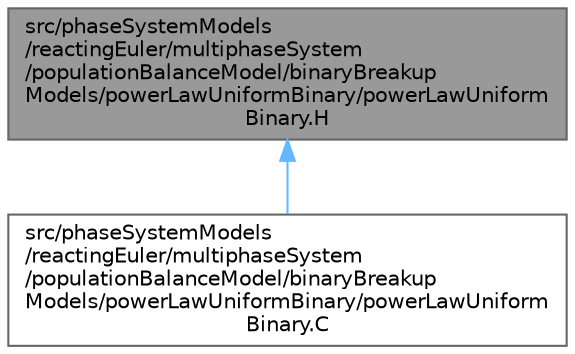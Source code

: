 digraph "src/phaseSystemModels/reactingEuler/multiphaseSystem/populationBalanceModel/binaryBreakupModels/powerLawUniformBinary/powerLawUniformBinary.H"
{
 // LATEX_PDF_SIZE
  bgcolor="transparent";
  edge [fontname=Helvetica,fontsize=10,labelfontname=Helvetica,labelfontsize=10];
  node [fontname=Helvetica,fontsize=10,shape=box,height=0.2,width=0.4];
  Node1 [id="Node000001",label="src/phaseSystemModels\l/reactingEuler/multiphaseSystem\l/populationBalanceModel/binaryBreakup\lModels/powerLawUniformBinary/powerLawUniform\lBinary.H",height=0.2,width=0.4,color="gray40", fillcolor="grey60", style="filled", fontcolor="black",tooltip=" "];
  Node1 -> Node2 [id="edge1_Node000001_Node000002",dir="back",color="steelblue1",style="solid",tooltip=" "];
  Node2 [id="Node000002",label="src/phaseSystemModels\l/reactingEuler/multiphaseSystem\l/populationBalanceModel/binaryBreakup\lModels/powerLawUniformBinary/powerLawUniform\lBinary.C",height=0.2,width=0.4,color="grey40", fillcolor="white", style="filled",URL="$powerLawUniformBinary_8C.html",tooltip=" "];
}

